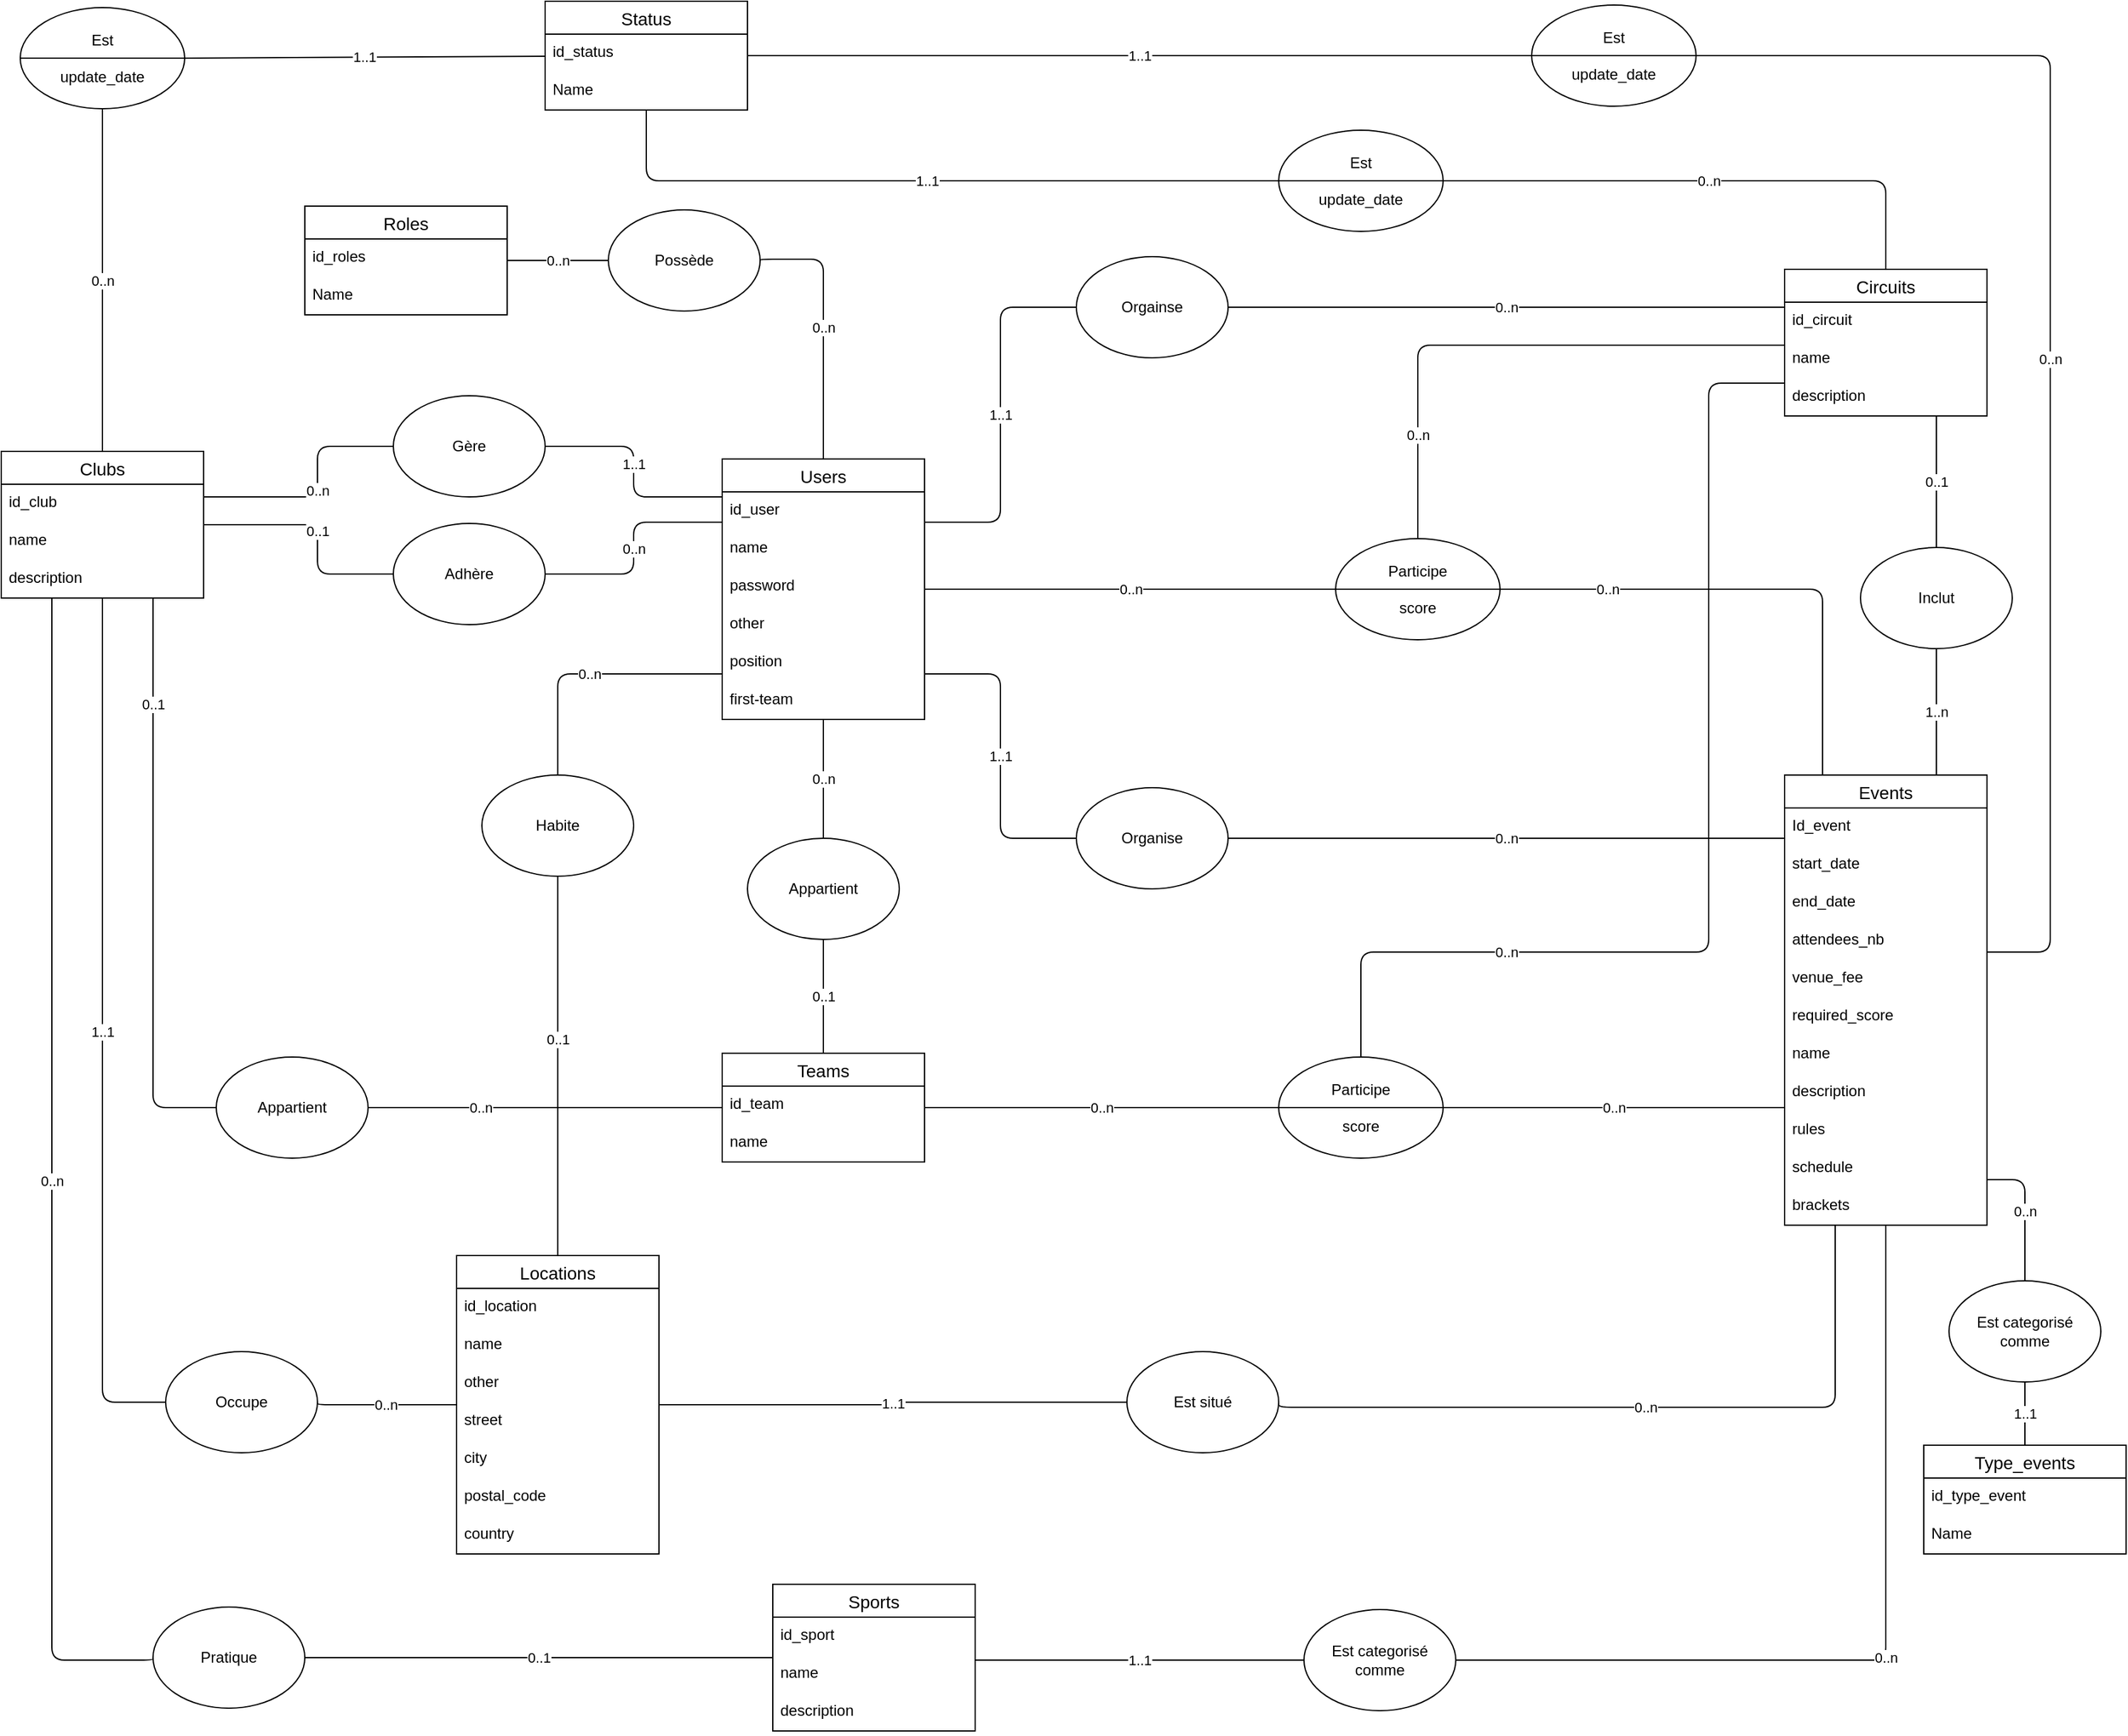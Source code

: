 <mxfile>
    <diagram id="96Qdic38JgBlzGmUMcCn" name="Page-1">
        <mxGraphModel dx="2057" dy="1833" grid="1" gridSize="10" guides="1" tooltips="1" connect="1" arrows="1" fold="1" page="1" pageScale="1" pageWidth="850" pageHeight="1100" background="#ffffff" math="0" shadow="0">
            <root>
                <mxCell id="0"/>
                <mxCell id="1" parent="0"/>
                <mxCell id="344" value="Events" style="swimlane;fontStyle=0;childLayout=stackLayout;horizontal=1;startSize=26;horizontalStack=0;resizeParent=1;resizeParentMax=0;resizeLast=0;collapsible=1;marginBottom=0;align=center;fontSize=14;" parent="1" vertex="1">
                    <mxGeometry x="780" y="110" width="160" height="356" as="geometry"/>
                </mxCell>
                <mxCell id="345" value="Id_event" style="text;strokeColor=none;fillColor=none;spacingLeft=4;spacingRight=4;overflow=hidden;rotatable=0;points=[[0,0.5],[1,0.5]];portConstraint=eastwest;fontSize=12;" parent="344" vertex="1">
                    <mxGeometry y="26" width="160" height="30" as="geometry"/>
                </mxCell>
                <mxCell id="347" value="start_date" style="text;strokeColor=none;fillColor=none;spacingLeft=4;spacingRight=4;overflow=hidden;rotatable=0;points=[[0,0.5],[1,0.5]];portConstraint=eastwest;fontSize=12;" parent="344" vertex="1">
                    <mxGeometry y="56" width="160" height="30" as="geometry"/>
                </mxCell>
                <mxCell id="393" value="end_date" style="text;strokeColor=none;fillColor=none;spacingLeft=4;spacingRight=4;overflow=hidden;rotatable=0;points=[[0,0.5],[1,0.5]];portConstraint=eastwest;fontSize=12;" parent="344" vertex="1">
                    <mxGeometry y="86" width="160" height="30" as="geometry"/>
                </mxCell>
                <mxCell id="394" value="attendees_nb" style="text;strokeColor=none;fillColor=none;spacingLeft=4;spacingRight=4;overflow=hidden;rotatable=0;points=[[0,0.5],[1,0.5]];portConstraint=eastwest;fontSize=12;" parent="344" vertex="1">
                    <mxGeometry y="116" width="160" height="30" as="geometry"/>
                </mxCell>
                <mxCell id="395" value="venue_fee" style="text;strokeColor=none;fillColor=none;spacingLeft=4;spacingRight=4;overflow=hidden;rotatable=0;points=[[0,0.5],[1,0.5]];portConstraint=eastwest;fontSize=12;" parent="344" vertex="1">
                    <mxGeometry y="146" width="160" height="30" as="geometry"/>
                </mxCell>
                <mxCell id="411" value="required_score" style="text;strokeColor=none;fillColor=none;spacingLeft=4;spacingRight=4;overflow=hidden;rotatable=0;points=[[0,0.5],[1,0.5]];portConstraint=eastwest;fontSize=12;" parent="344" vertex="1">
                    <mxGeometry y="176" width="160" height="30" as="geometry"/>
                </mxCell>
                <mxCell id="396" value="name" style="text;strokeColor=none;fillColor=none;spacingLeft=4;spacingRight=4;overflow=hidden;rotatable=0;points=[[0,0.5],[1,0.5]];portConstraint=eastwest;fontSize=12;" parent="344" vertex="1">
                    <mxGeometry y="206" width="160" height="30" as="geometry"/>
                </mxCell>
                <mxCell id="397" value="description" style="text;strokeColor=none;fillColor=none;spacingLeft=4;spacingRight=4;overflow=hidden;rotatable=0;points=[[0,0.5],[1,0.5]];portConstraint=eastwest;fontSize=12;" parent="344" vertex="1">
                    <mxGeometry y="236" width="160" height="30" as="geometry"/>
                </mxCell>
                <mxCell id="398" value="rules" style="text;strokeColor=none;fillColor=none;spacingLeft=4;spacingRight=4;overflow=hidden;rotatable=0;points=[[0,0.5],[1,0.5]];portConstraint=eastwest;fontSize=12;" parent="344" vertex="1">
                    <mxGeometry y="266" width="160" height="30" as="geometry"/>
                </mxCell>
                <mxCell id="399" value="schedule" style="text;strokeColor=none;fillColor=none;spacingLeft=4;spacingRight=4;overflow=hidden;rotatable=0;points=[[0,0.5],[1,0.5]];portConstraint=eastwest;fontSize=12;" parent="344" vertex="1">
                    <mxGeometry y="296" width="160" height="30" as="geometry"/>
                </mxCell>
                <mxCell id="400" value="brackets" style="text;strokeColor=none;fillColor=none;spacingLeft=4;spacingRight=4;overflow=hidden;rotatable=0;points=[[0,0.5],[1,0.5]];portConstraint=eastwest;fontSize=12;" parent="344" vertex="1">
                    <mxGeometry y="326" width="160" height="30" as="geometry"/>
                </mxCell>
                <mxCell id="348" value="Circuits" style="swimlane;fontStyle=0;childLayout=stackLayout;horizontal=1;startSize=26;horizontalStack=0;resizeParent=1;resizeParentMax=0;resizeLast=0;collapsible=1;marginBottom=0;align=center;fontSize=14;" parent="1" vertex="1">
                    <mxGeometry x="780" y="-290" width="160" height="116" as="geometry"/>
                </mxCell>
                <mxCell id="349" value="id_circuit" style="text;strokeColor=none;fillColor=none;spacingLeft=4;spacingRight=4;overflow=hidden;rotatable=0;points=[[0,0.5],[1,0.5]];portConstraint=eastwest;fontSize=12;" parent="348" vertex="1">
                    <mxGeometry y="26" width="160" height="30" as="geometry"/>
                </mxCell>
                <mxCell id="350" value="name" style="text;strokeColor=none;fillColor=none;spacingLeft=4;spacingRight=4;overflow=hidden;rotatable=0;points=[[0,0.5],[1,0.5]];portConstraint=eastwest;fontSize=12;" parent="348" vertex="1">
                    <mxGeometry y="56" width="160" height="30" as="geometry"/>
                </mxCell>
                <mxCell id="351" value="description" style="text;strokeColor=none;fillColor=none;spacingLeft=4;spacingRight=4;overflow=hidden;rotatable=0;points=[[0,0.5],[1,0.5]];portConstraint=eastwest;fontSize=12;" parent="348" vertex="1">
                    <mxGeometry y="86" width="160" height="30" as="geometry"/>
                </mxCell>
                <mxCell id="352" value="Users" style="swimlane;fontStyle=0;childLayout=stackLayout;horizontal=1;startSize=26;horizontalStack=0;resizeParent=1;resizeParentMax=0;resizeLast=0;collapsible=1;marginBottom=0;align=center;fontSize=14;" parent="1" vertex="1">
                    <mxGeometry x="-60" y="-140" width="160" height="206" as="geometry"/>
                </mxCell>
                <mxCell id="353" value="id_user" style="text;strokeColor=none;fillColor=none;spacingLeft=4;spacingRight=4;overflow=hidden;rotatable=0;points=[[0,0.5],[1,0.5]];portConstraint=eastwest;fontSize=12;" parent="352" vertex="1">
                    <mxGeometry y="26" width="160" height="30" as="geometry"/>
                </mxCell>
                <mxCell id="354" value="name" style="text;strokeColor=none;fillColor=none;spacingLeft=4;spacingRight=4;overflow=hidden;rotatable=0;points=[[0,0.5],[1,0.5]];portConstraint=eastwest;fontSize=12;" parent="352" vertex="1">
                    <mxGeometry y="56" width="160" height="30" as="geometry"/>
                </mxCell>
                <mxCell id="355" value="password" style="text;strokeColor=none;fillColor=none;spacingLeft=4;spacingRight=4;overflow=hidden;rotatable=0;points=[[0,0.5],[1,0.5]];portConstraint=eastwest;fontSize=12;" parent="352" vertex="1">
                    <mxGeometry y="86" width="160" height="30" as="geometry"/>
                </mxCell>
                <mxCell id="424" value="other" style="text;strokeColor=none;fillColor=none;spacingLeft=4;spacingRight=4;overflow=hidden;rotatable=0;points=[[0,0.5],[1,0.5]];portConstraint=eastwest;fontSize=12;" parent="352" vertex="1">
                    <mxGeometry y="116" width="160" height="30" as="geometry"/>
                </mxCell>
                <mxCell id="427" value="position" style="text;strokeColor=none;fillColor=none;spacingLeft=4;spacingRight=4;overflow=hidden;rotatable=0;points=[[0,0.5],[1,0.5]];portConstraint=eastwest;fontSize=12;" parent="352" vertex="1">
                    <mxGeometry y="146" width="160" height="30" as="geometry"/>
                </mxCell>
                <mxCell id="428" value="first-team" style="text;strokeColor=none;fillColor=none;spacingLeft=4;spacingRight=4;overflow=hidden;rotatable=0;points=[[0,0.5],[1,0.5]];portConstraint=eastwest;fontSize=12;" parent="352" vertex="1">
                    <mxGeometry y="176" width="160" height="30" as="geometry"/>
                </mxCell>
                <mxCell id="531" value="0..n" style="edgeStyle=none;html=1;exitX=0.5;exitY=0;exitDx=0;exitDy=0;entryX=0.5;entryY=1;entryDx=0;entryDy=0;endArrow=none;endFill=0;" edge="1" parent="1" source="356" target="530">
                    <mxGeometry relative="1" as="geometry"/>
                </mxCell>
                <mxCell id="356" value="Clubs" style="swimlane;fontStyle=0;childLayout=stackLayout;horizontal=1;startSize=26;horizontalStack=0;resizeParent=1;resizeParentMax=0;resizeLast=0;collapsible=1;marginBottom=0;align=center;fontSize=14;" parent="1" vertex="1">
                    <mxGeometry x="-630" y="-146" width="160" height="116" as="geometry"/>
                </mxCell>
                <mxCell id="357" value="id_club" style="text;strokeColor=none;fillColor=none;spacingLeft=4;spacingRight=4;overflow=hidden;rotatable=0;points=[[0,0.5],[1,0.5]];portConstraint=eastwest;fontSize=12;" parent="356" vertex="1">
                    <mxGeometry y="26" width="160" height="30" as="geometry"/>
                </mxCell>
                <mxCell id="358" value="name" style="text;strokeColor=none;fillColor=none;spacingLeft=4;spacingRight=4;overflow=hidden;rotatable=0;points=[[0,0.5],[1,0.5]];portConstraint=eastwest;fontSize=12;" parent="356" vertex="1">
                    <mxGeometry y="56" width="160" height="30" as="geometry"/>
                </mxCell>
                <mxCell id="359" value="description" style="text;strokeColor=none;fillColor=none;spacingLeft=4;spacingRight=4;overflow=hidden;rotatable=0;points=[[0,0.5],[1,0.5]];portConstraint=eastwest;fontSize=12;" parent="356" vertex="1">
                    <mxGeometry y="86" width="160" height="30" as="geometry"/>
                </mxCell>
                <mxCell id="360" value="Teams" style="swimlane;fontStyle=0;childLayout=stackLayout;horizontal=1;startSize=26;horizontalStack=0;resizeParent=1;resizeParentMax=0;resizeLast=0;collapsible=1;marginBottom=0;align=center;fontSize=14;" parent="1" vertex="1">
                    <mxGeometry x="-60" y="330" width="160" height="86" as="geometry"/>
                </mxCell>
                <mxCell id="361" value="id_team" style="text;strokeColor=none;fillColor=none;spacingLeft=4;spacingRight=4;overflow=hidden;rotatable=0;points=[[0,0.5],[1,0.5]];portConstraint=eastwest;fontSize=12;" parent="360" vertex="1">
                    <mxGeometry y="26" width="160" height="30" as="geometry"/>
                </mxCell>
                <mxCell id="362" value="name" style="text;strokeColor=none;fillColor=none;spacingLeft=4;spacingRight=4;overflow=hidden;rotatable=0;points=[[0,0.5],[1,0.5]];portConstraint=eastwest;fontSize=12;" parent="360" vertex="1">
                    <mxGeometry y="56" width="160" height="30" as="geometry"/>
                </mxCell>
                <mxCell id="364" value="Locations" style="swimlane;fontStyle=0;childLayout=stackLayout;horizontal=1;startSize=26;horizontalStack=0;resizeParent=1;resizeParentMax=0;resizeLast=0;collapsible=1;marginBottom=0;align=center;fontSize=14;" parent="1" vertex="1">
                    <mxGeometry x="-270" y="490" width="160" height="236" as="geometry"/>
                </mxCell>
                <mxCell id="365" value="id_location" style="text;strokeColor=none;fillColor=none;spacingLeft=4;spacingRight=4;overflow=hidden;rotatable=0;points=[[0,0.5],[1,0.5]];portConstraint=eastwest;fontSize=12;" parent="364" vertex="1">
                    <mxGeometry y="26" width="160" height="30" as="geometry"/>
                </mxCell>
                <mxCell id="366" value="name" style="text;strokeColor=none;fillColor=none;spacingLeft=4;spacingRight=4;overflow=hidden;rotatable=0;points=[[0,0.5],[1,0.5]];portConstraint=eastwest;fontSize=12;" parent="364" vertex="1">
                    <mxGeometry y="56" width="160" height="30" as="geometry"/>
                </mxCell>
                <mxCell id="405" value="other" style="text;strokeColor=none;fillColor=none;spacingLeft=4;spacingRight=4;overflow=hidden;rotatable=0;points=[[0,0.5],[1,0.5]];portConstraint=eastwest;fontSize=12;" parent="364" vertex="1">
                    <mxGeometry y="86" width="160" height="30" as="geometry"/>
                </mxCell>
                <mxCell id="404" value="street" style="text;strokeColor=none;fillColor=none;spacingLeft=4;spacingRight=4;overflow=hidden;rotatable=0;points=[[0,0.5],[1,0.5]];portConstraint=eastwest;fontSize=12;" parent="364" vertex="1">
                    <mxGeometry y="116" width="160" height="30" as="geometry"/>
                </mxCell>
                <mxCell id="403" value="city" style="text;strokeColor=none;fillColor=none;spacingLeft=4;spacingRight=4;overflow=hidden;rotatable=0;points=[[0,0.5],[1,0.5]];portConstraint=eastwest;fontSize=12;" parent="364" vertex="1">
                    <mxGeometry y="146" width="160" height="30" as="geometry"/>
                </mxCell>
                <mxCell id="367" value="postal_code" style="text;strokeColor=none;fillColor=none;spacingLeft=4;spacingRight=4;overflow=hidden;rotatable=0;points=[[0,0.5],[1,0.5]];portConstraint=eastwest;fontSize=12;" parent="364" vertex="1">
                    <mxGeometry y="176" width="160" height="30" as="geometry"/>
                </mxCell>
                <mxCell id="406" value="country" style="text;strokeColor=none;fillColor=none;spacingLeft=4;spacingRight=4;overflow=hidden;rotatable=0;points=[[0,0.5],[1,0.5]];portConstraint=eastwest;fontSize=12;" parent="364" vertex="1">
                    <mxGeometry y="206" width="160" height="30" as="geometry"/>
                </mxCell>
                <mxCell id="368" value="Sports" style="swimlane;fontStyle=0;childLayout=stackLayout;horizontal=1;startSize=26;horizontalStack=0;resizeParent=1;resizeParentMax=0;resizeLast=0;collapsible=1;marginBottom=0;align=center;fontSize=14;" parent="1" vertex="1">
                    <mxGeometry x="-20" y="750" width="160" height="116" as="geometry"/>
                </mxCell>
                <mxCell id="369" value="id_sport" style="text;strokeColor=none;fillColor=none;spacingLeft=4;spacingRight=4;overflow=hidden;rotatable=0;points=[[0,0.5],[1,0.5]];portConstraint=eastwest;fontSize=12;" parent="368" vertex="1">
                    <mxGeometry y="26" width="160" height="30" as="geometry"/>
                </mxCell>
                <mxCell id="370" value="name" style="text;strokeColor=none;fillColor=none;spacingLeft=4;spacingRight=4;overflow=hidden;rotatable=0;points=[[0,0.5],[1,0.5]];portConstraint=eastwest;fontSize=12;" parent="368" vertex="1">
                    <mxGeometry y="56" width="160" height="30" as="geometry"/>
                </mxCell>
                <mxCell id="371" value="description" style="text;strokeColor=none;fillColor=none;spacingLeft=4;spacingRight=4;overflow=hidden;rotatable=0;points=[[0,0.5],[1,0.5]];portConstraint=eastwest;fontSize=12;" parent="368" vertex="1">
                    <mxGeometry y="86" width="160" height="30" as="geometry"/>
                </mxCell>
                <mxCell id="385" value="Status" style="swimlane;fontStyle=0;childLayout=stackLayout;horizontal=1;startSize=26;horizontalStack=0;resizeParent=1;resizeParentMax=0;resizeLast=0;collapsible=1;marginBottom=0;align=center;fontSize=14;" parent="1" vertex="1">
                    <mxGeometry x="-200" y="-502" width="160" height="86" as="geometry"/>
                </mxCell>
                <mxCell id="386" value="id_status" style="text;strokeColor=none;fillColor=none;spacingLeft=4;spacingRight=4;overflow=hidden;rotatable=0;points=[[0,0.5],[1,0.5]];portConstraint=eastwest;fontSize=12;" parent="385" vertex="1">
                    <mxGeometry y="26" width="160" height="30" as="geometry"/>
                </mxCell>
                <mxCell id="387" value="Name" style="text;strokeColor=none;fillColor=none;spacingLeft=4;spacingRight=4;overflow=hidden;rotatable=0;points=[[0,0.5],[1,0.5]];portConstraint=eastwest;fontSize=12;" parent="385" vertex="1">
                    <mxGeometry y="56" width="160" height="30" as="geometry"/>
                </mxCell>
                <mxCell id="407" value="Roles" style="swimlane;fontStyle=0;childLayout=stackLayout;horizontal=1;startSize=26;horizontalStack=0;resizeParent=1;resizeParentMax=0;resizeLast=0;collapsible=1;marginBottom=0;align=center;fontSize=14;" parent="1" vertex="1">
                    <mxGeometry x="-390" y="-340" width="160" height="86" as="geometry"/>
                </mxCell>
                <mxCell id="408" value="id_roles" style="text;strokeColor=none;fillColor=none;spacingLeft=4;spacingRight=4;overflow=hidden;rotatable=0;points=[[0,0.5],[1,0.5]];portConstraint=eastwest;fontSize=12;" parent="407" vertex="1">
                    <mxGeometry y="26" width="160" height="30" as="geometry"/>
                </mxCell>
                <mxCell id="409" value="Name" style="text;strokeColor=none;fillColor=none;spacingLeft=4;spacingRight=4;overflow=hidden;rotatable=0;points=[[0,0.5],[1,0.5]];portConstraint=eastwest;fontSize=12;" parent="407" vertex="1">
                    <mxGeometry y="56" width="160" height="30" as="geometry"/>
                </mxCell>
                <mxCell id="435" value="Type_events" style="swimlane;fontStyle=0;childLayout=stackLayout;horizontal=1;startSize=26;horizontalStack=0;resizeParent=1;resizeParentMax=0;resizeLast=0;collapsible=1;marginBottom=0;align=center;fontSize=14;" parent="1" vertex="1">
                    <mxGeometry x="890" y="640" width="160" height="86" as="geometry"/>
                </mxCell>
                <mxCell id="436" value="id_type_event" style="text;strokeColor=none;fillColor=none;spacingLeft=4;spacingRight=4;overflow=hidden;rotatable=0;points=[[0,0.5],[1,0.5]];portConstraint=eastwest;fontSize=12;" parent="435" vertex="1">
                    <mxGeometry y="26" width="160" height="30" as="geometry"/>
                </mxCell>
                <mxCell id="437" value="Name" style="text;strokeColor=none;fillColor=none;spacingLeft=4;spacingRight=4;overflow=hidden;rotatable=0;points=[[0,0.5],[1,0.5]];portConstraint=eastwest;fontSize=12;" parent="435" vertex="1">
                    <mxGeometry y="56" width="160" height="30" as="geometry"/>
                </mxCell>
                <mxCell id="449" value="0..n" style="edgeStyle=orthogonalEdgeStyle;html=1;exitX=1;exitY=0.5;exitDx=0;exitDy=0;startArrow=none;startFill=0;endArrow=none;endFill=0;startSize=10;endSize=10;" parent="1" source="448" target="360" edge="1">
                    <mxGeometry x="-0.357" relative="1" as="geometry">
                        <mxPoint x="-1" as="offset"/>
                    </mxGeometry>
                </mxCell>
                <mxCell id="450" value="0..1" style="edgeStyle=orthogonalEdgeStyle;html=1;exitX=0;exitY=0.5;exitDx=0;exitDy=0;startArrow=none;startFill=0;endArrow=none;endFill=0;startSize=10;endSize=10;" parent="1" source="448" target="356" edge="1">
                    <mxGeometry x="0.63" relative="1" as="geometry">
                        <Array as="points">
                            <mxPoint x="-510" y="373"/>
                        </Array>
                        <mxPoint as="offset"/>
                    </mxGeometry>
                </mxCell>
                <mxCell id="448" value="Appartient" style="ellipse;whiteSpace=wrap;html=1;" parent="1" vertex="1">
                    <mxGeometry x="-460" y="333" width="120" height="80" as="geometry"/>
                </mxCell>
                <mxCell id="453" value="0..1" style="edgeStyle=orthogonalEdgeStyle;html=1;exitX=0;exitY=0.5;exitDx=0;exitDy=0;startArrow=none;startFill=0;endArrow=none;endFill=0;startSize=10;endSize=10;" parent="1" source="451" target="356" edge="1">
                    <mxGeometry relative="1" as="geometry">
                        <Array as="points">
                            <mxPoint x="-380" y="-49"/>
                            <mxPoint x="-380" y="-88"/>
                        </Array>
                    </mxGeometry>
                </mxCell>
                <mxCell id="454" value="0..n" style="edgeStyle=orthogonalEdgeStyle;html=1;exitX=1;exitY=0.5;exitDx=0;exitDy=0;startArrow=none;startFill=0;endArrow=none;endFill=0;startSize=10;endSize=10;" parent="1" source="451" target="352" edge="1">
                    <mxGeometry relative="1" as="geometry">
                        <Array as="points">
                            <mxPoint x="-130" y="-49"/>
                            <mxPoint x="-130" y="-90"/>
                        </Array>
                    </mxGeometry>
                </mxCell>
                <mxCell id="451" value="Adhère" style="ellipse;whiteSpace=wrap;html=1;" parent="1" vertex="1">
                    <mxGeometry x="-320" y="-89" width="120" height="80" as="geometry"/>
                </mxCell>
                <mxCell id="455" value="0..n" style="edgeStyle=orthogonalEdgeStyle;html=1;exitX=0;exitY=0.5;exitDx=0;exitDy=0;startArrow=none;startFill=0;endArrow=none;endFill=0;startSize=10;endSize=10;" parent="1" source="452" target="356" edge="1">
                    <mxGeometry relative="1" as="geometry">
                        <Array as="points">
                            <mxPoint x="-380" y="-150"/>
                            <mxPoint x="-380" y="-110"/>
                        </Array>
                    </mxGeometry>
                </mxCell>
                <mxCell id="456" value="1..1" style="edgeStyle=orthogonalEdgeStyle;html=1;exitX=1;exitY=0.5;exitDx=0;exitDy=0;startArrow=none;startFill=0;endArrow=none;endFill=0;startSize=10;endSize=10;" parent="1" source="452" target="352" edge="1">
                    <mxGeometry x="-0.067" relative="1" as="geometry">
                        <Array as="points">
                            <mxPoint x="-130" y="-150"/>
                            <mxPoint x="-130" y="-110"/>
                        </Array>
                        <mxPoint as="offset"/>
                    </mxGeometry>
                </mxCell>
                <mxCell id="452" value="Gère" style="ellipse;whiteSpace=wrap;html=1;" parent="1" vertex="1">
                    <mxGeometry x="-320" y="-190" width="120" height="80" as="geometry"/>
                </mxCell>
                <mxCell id="476" value="0..n" style="edgeStyle=orthogonalEdgeStyle;html=1;startArrow=none;startFill=0;endArrow=none;endFill=0;startSize=10;endSize=10;" parent="1" source="475" target="344" edge="1">
                    <mxGeometry relative="1" as="geometry">
                        <Array as="points">
                            <mxPoint x="970" y="430"/>
                        </Array>
                    </mxGeometry>
                </mxCell>
                <mxCell id="477" value="1..1" style="edgeStyle=orthogonalEdgeStyle;html=1;startArrow=none;startFill=0;endArrow=none;endFill=0;startSize=10;endSize=10;" parent="1" source="475" target="435" edge="1">
                    <mxGeometry relative="1" as="geometry">
                        <Array as="points">
                            <mxPoint x="970" y="660"/>
                            <mxPoint x="970" y="660"/>
                        </Array>
                    </mxGeometry>
                </mxCell>
                <mxCell id="475" value="Est categorisé comme" style="ellipse;whiteSpace=wrap;html=1;" parent="1" vertex="1">
                    <mxGeometry x="910" y="510" width="120" height="80" as="geometry"/>
                </mxCell>
                <mxCell id="479" value="0..n" style="edgeStyle=orthogonalEdgeStyle;html=1;exitX=1;exitY=0.5;exitDx=0;exitDy=0;startArrow=none;startFill=0;endArrow=none;endFill=0;startSize=10;endSize=10;" parent="1" source="478" target="344" edge="1">
                    <mxGeometry relative="1" as="geometry">
                        <Array as="points">
                            <mxPoint x="380" y="610"/>
                            <mxPoint x="820" y="610"/>
                        </Array>
                    </mxGeometry>
                </mxCell>
                <mxCell id="480" value="1..1" style="edgeStyle=orthogonalEdgeStyle;html=1;exitX=0;exitY=0.5;exitDx=0;exitDy=0;startArrow=none;startFill=0;endArrow=none;endFill=0;startSize=10;endSize=10;" parent="1" source="478" target="364" edge="1">
                    <mxGeometry relative="1" as="geometry">
                        <Array as="points"/>
                    </mxGeometry>
                </mxCell>
                <mxCell id="478" value="Est situé" style="ellipse;whiteSpace=wrap;html=1;" parent="1" vertex="1">
                    <mxGeometry x="260" y="566" width="120" height="80" as="geometry"/>
                </mxCell>
                <mxCell id="482" value="0..n" style="edgeStyle=orthogonalEdgeStyle;html=1;exitX=0;exitY=0.5;exitDx=0;exitDy=0;startArrow=none;startFill=0;endArrow=none;endFill=0;startSize=10;endSize=10;" parent="1" source="481" target="407" edge="1">
                    <mxGeometry relative="1" as="geometry"/>
                </mxCell>
                <mxCell id="483" value="0..n" style="edgeStyle=orthogonalEdgeStyle;html=1;exitX=1;exitY=0.5;exitDx=0;exitDy=0;startArrow=none;startFill=0;endArrow=none;endFill=0;startSize=10;endSize=10;" parent="1" source="481" target="352" edge="1">
                    <mxGeometry relative="1" as="geometry">
                        <Array as="points">
                            <mxPoint x="20" y="-298"/>
                        </Array>
                    </mxGeometry>
                </mxCell>
                <mxCell id="481" value="Possède" style="ellipse;whiteSpace=wrap;html=1;" parent="1" vertex="1">
                    <mxGeometry x="-150" y="-337" width="120" height="80" as="geometry"/>
                </mxCell>
                <mxCell id="485" value="0..n" style="edgeStyle=orthogonalEdgeStyle;html=1;exitX=1;exitY=0.5;exitDx=0;exitDy=0;startArrow=none;startFill=0;endArrow=none;endFill=0;startSize=10;endSize=10;" parent="1" source="484" target="348" edge="1">
                    <mxGeometry relative="1" as="geometry">
                        <Array as="points">
                            <mxPoint x="510" y="-260"/>
                            <mxPoint x="510" y="-260"/>
                        </Array>
                    </mxGeometry>
                </mxCell>
                <mxCell id="486" value="1..1" style="edgeStyle=orthogonalEdgeStyle;html=1;exitX=0;exitY=0.5;exitDx=0;exitDy=0;startArrow=none;startFill=0;endArrow=none;endFill=0;startSize=10;endSize=10;" parent="1" source="484" target="352" edge="1">
                    <mxGeometry relative="1" as="geometry">
                        <Array as="points">
                            <mxPoint x="160" y="-260"/>
                            <mxPoint x="160" y="-90"/>
                        </Array>
                    </mxGeometry>
                </mxCell>
                <mxCell id="484" value="Orgainse" style="ellipse;whiteSpace=wrap;html=1;" parent="1" vertex="1">
                    <mxGeometry x="220" y="-300" width="120" height="80" as="geometry"/>
                </mxCell>
                <mxCell id="489" value="0..n" style="edgeStyle=orthogonalEdgeStyle;html=1;exitX=1;exitY=0.5;exitDx=0;exitDy=0;startArrow=none;startFill=0;endArrow=none;endFill=0;startSize=10;endSize=10;" parent="1" source="488" target="344" edge="1">
                    <mxGeometry relative="1" as="geometry">
                        <Array as="points">
                            <mxPoint x="860" y="810"/>
                        </Array>
                    </mxGeometry>
                </mxCell>
                <mxCell id="490" value="1..1" style="edgeStyle=orthogonalEdgeStyle;html=1;exitX=0;exitY=0.5;exitDx=0;exitDy=0;startArrow=none;startFill=0;endArrow=none;endFill=0;startSize=10;endSize=10;" parent="1" source="488" target="368" edge="1">
                    <mxGeometry relative="1" as="geometry">
                        <Array as="points">
                            <mxPoint x="280" y="810"/>
                            <mxPoint x="280" y="810"/>
                        </Array>
                    </mxGeometry>
                </mxCell>
                <mxCell id="488" value="Est categorisé comme" style="ellipse;whiteSpace=wrap;html=1;" parent="1" vertex="1">
                    <mxGeometry x="400" y="770" width="120" height="80" as="geometry"/>
                </mxCell>
                <mxCell id="495" value="1..n" style="edgeStyle=orthogonalEdgeStyle;html=1;exitX=0.5;exitY=1;exitDx=0;exitDy=0;startArrow=none;startFill=0;endArrow=none;endFill=0;startSize=10;endSize=10;" parent="1" source="494" target="344" edge="1">
                    <mxGeometry relative="1" as="geometry">
                        <Array as="points">
                            <mxPoint x="900" y="80"/>
                            <mxPoint x="900" y="80"/>
                        </Array>
                    </mxGeometry>
                </mxCell>
                <mxCell id="496" value="0..1" style="edgeStyle=orthogonalEdgeStyle;html=1;exitX=0.5;exitY=0;exitDx=0;exitDy=0;startArrow=none;startFill=0;endArrow=none;endFill=0;startSize=10;endSize=10;" parent="1" source="494" target="348" edge="1">
                    <mxGeometry relative="1" as="geometry">
                        <Array as="points">
                            <mxPoint x="900" y="-140"/>
                            <mxPoint x="900" y="-140"/>
                        </Array>
                    </mxGeometry>
                </mxCell>
                <mxCell id="494" value="Inclut" style="ellipse;whiteSpace=wrap;html=1;" parent="1" vertex="1">
                    <mxGeometry x="840" y="-70" width="120" height="80" as="geometry"/>
                </mxCell>
                <mxCell id="498" value="0..n" style="edgeStyle=orthogonalEdgeStyle;html=1;exitX=1;exitY=0.5;exitDx=0;exitDy=0;startArrow=none;startFill=0;endArrow=none;endFill=0;startSize=10;endSize=10;" parent="1" source="497" target="344" edge="1">
                    <mxGeometry relative="1" as="geometry">
                        <Array as="points">
                            <mxPoint x="340" y="160"/>
                        </Array>
                    </mxGeometry>
                </mxCell>
                <mxCell id="499" value="1..1" style="edgeStyle=orthogonalEdgeStyle;html=1;exitX=0;exitY=0.5;exitDx=0;exitDy=0;startArrow=none;startFill=0;endArrow=none;endFill=0;startSize=10;endSize=10;" parent="1" source="497" target="352" edge="1">
                    <mxGeometry relative="1" as="geometry">
                        <Array as="points">
                            <mxPoint x="160" y="160"/>
                            <mxPoint x="160" y="30"/>
                        </Array>
                    </mxGeometry>
                </mxCell>
                <mxCell id="497" value="Organise" style="ellipse;whiteSpace=wrap;html=1;" parent="1" vertex="1">
                    <mxGeometry x="220" y="120" width="120" height="80" as="geometry"/>
                </mxCell>
                <mxCell id="517" value="0..n" style="edgeStyle=orthogonalEdgeStyle;html=1;exitX=0.5;exitY=0;exitDx=0;exitDy=0;startArrow=none;startFill=0;endArrow=none;endFill=0;startSize=10;endSize=10;" parent="1" source="519" target="352" edge="1">
                    <mxGeometry x="0.01" relative="1" as="geometry">
                        <mxPoint as="offset"/>
                    </mxGeometry>
                </mxCell>
                <mxCell id="518" value="0..1" style="edgeStyle=orthogonalEdgeStyle;html=1;exitX=0.5;exitY=1;exitDx=0;exitDy=0;startArrow=none;startFill=0;endArrow=none;endFill=0;startSize=10;endSize=10;" parent="1" source="516" target="364" edge="1">
                    <mxGeometry x="-0.133" relative="1" as="geometry">
                        <mxPoint y="-1" as="offset"/>
                    </mxGeometry>
                </mxCell>
                <mxCell id="516" value="Habite" style="ellipse;whiteSpace=wrap;html=1;" parent="1" vertex="1">
                    <mxGeometry x="-250" y="110" width="120" height="80" as="geometry"/>
                </mxCell>
                <mxCell id="520" value="0..1" style="edgeStyle=orthogonalEdgeStyle;html=1;exitX=0.5;exitY=1;exitDx=0;exitDy=0;startArrow=none;startFill=0;endArrow=none;endFill=0;startSize=10;endSize=10;" parent="1" source="519" target="360" edge="1">
                    <mxGeometry relative="1" as="geometry"/>
                </mxCell>
                <mxCell id="523" value="1..1" style="edgeStyle=orthogonalEdgeStyle;html=1;exitX=0;exitY=0.5;exitDx=0;exitDy=0;startArrow=none;startFill=0;endArrow=none;endFill=0;startSize=10;endSize=10;" parent="1" source="522" target="356" edge="1">
                    <mxGeometry relative="1" as="geometry">
                        <Array as="points">
                            <mxPoint x="-550" y="606"/>
                        </Array>
                    </mxGeometry>
                </mxCell>
                <mxCell id="524" value="0..n" style="edgeStyle=orthogonalEdgeStyle;html=1;exitX=1;exitY=0.5;exitDx=0;exitDy=0;startArrow=none;startFill=0;endArrow=none;endFill=0;startSize=10;endSize=10;" parent="1" source="522" target="364" edge="1">
                    <mxGeometry relative="1" as="geometry">
                        <Array as="points">
                            <mxPoint x="-250" y="608"/>
                            <mxPoint x="-250" y="608"/>
                        </Array>
                    </mxGeometry>
                </mxCell>
                <mxCell id="522" value="Occupe" style="ellipse;whiteSpace=wrap;html=1;" parent="1" vertex="1">
                    <mxGeometry x="-500" y="566" width="120" height="80" as="geometry"/>
                </mxCell>
                <mxCell id="526" value="0..n" style="edgeStyle=orthogonalEdgeStyle;html=1;exitX=0;exitY=0.5;exitDx=0;exitDy=0;startArrow=none;startFill=0;endArrow=none;endFill=0;startSize=10;endSize=10;" parent="1" source="525" target="356" edge="1">
                    <mxGeometry relative="1" as="geometry">
                        <Array as="points">
                            <mxPoint x="-510" y="810"/>
                            <mxPoint x="-590" y="810"/>
                        </Array>
                    </mxGeometry>
                </mxCell>
                <mxCell id="527" value="0..1" style="edgeStyle=orthogonalEdgeStyle;html=1;exitX=1;exitY=0.5;exitDx=0;exitDy=0;startArrow=none;startFill=0;endArrow=none;endFill=0;startSize=10;endSize=10;" parent="1" source="525" target="368" edge="1">
                    <mxGeometry relative="1" as="geometry"/>
                </mxCell>
                <mxCell id="525" value="Pratique" style="ellipse;whiteSpace=wrap;html=1;" parent="1" vertex="1">
                    <mxGeometry x="-510" y="768" width="120" height="80" as="geometry"/>
                </mxCell>
                <mxCell id="529" value="0..n" style="edgeStyle=orthogonalEdgeStyle;html=1;exitX=0.5;exitY=0;exitDx=0;exitDy=0;startArrow=none;startFill=0;endArrow=none;endFill=0;startSize=10;endSize=10;" parent="1" source="516" target="352" edge="1">
                    <mxGeometry relative="1" as="geometry">
                        <mxPoint x="-160" y="440" as="sourcePoint"/>
                        <mxPoint x="20.0" y="66.0" as="targetPoint"/>
                        <Array as="points">
                            <mxPoint x="-190" y="30"/>
                        </Array>
                    </mxGeometry>
                </mxCell>
                <mxCell id="519" value="Appartient" style="ellipse;whiteSpace=wrap;html=1;" parent="1" vertex="1">
                    <mxGeometry x="-40" y="160" width="120" height="80" as="geometry"/>
                </mxCell>
                <mxCell id="532" value="1..1" style="edgeStyle=none;html=1;exitX=1;exitY=0.5;exitDx=0;exitDy=0;endArrow=none;endFill=0;" edge="1" parent="1" source="530" target="385">
                    <mxGeometry relative="1" as="geometry"/>
                </mxCell>
                <mxCell id="530" value="Est&lt;div&gt;&lt;br&gt;&lt;/div&gt;&lt;div&gt;update_date&lt;/div&gt;" style="shape=lineEllipse;perimeter=ellipsePerimeter;whiteSpace=wrap;html=1;backgroundOutline=1;" vertex="1" parent="1">
                    <mxGeometry x="-615" y="-497" width="130" height="80" as="geometry"/>
                </mxCell>
                <mxCell id="534" value="1..1" style="edgeStyle=orthogonalEdgeStyle;html=1;exitX=0;exitY=0.5;exitDx=0;exitDy=0;endArrow=none;endFill=0;" edge="1" parent="1" source="533" target="385">
                    <mxGeometry relative="1" as="geometry"/>
                </mxCell>
                <mxCell id="535" value="0..n" style="edgeStyle=orthogonalEdgeStyle;html=1;exitX=1;exitY=0.5;exitDx=0;exitDy=0;endArrow=none;endFill=0;" edge="1" parent="1" source="533" target="348">
                    <mxGeometry relative="1" as="geometry"/>
                </mxCell>
                <mxCell id="533" value="Est&lt;div&gt;&lt;br&gt;&lt;/div&gt;&lt;div&gt;update_date&lt;/div&gt;" style="shape=lineEllipse;perimeter=ellipsePerimeter;whiteSpace=wrap;html=1;backgroundOutline=1;" vertex="1" parent="1">
                    <mxGeometry x="380" y="-400" width="130" height="80" as="geometry"/>
                </mxCell>
                <mxCell id="537" value="0..n" style="edgeStyle=orthogonalEdgeStyle;html=1;exitX=1;exitY=0.5;exitDx=0;exitDy=0;endArrow=none;endFill=0;" edge="1" parent="1" source="536" target="344">
                    <mxGeometry relative="1" as="geometry">
                        <Array as="points">
                            <mxPoint x="990" y="-459"/>
                            <mxPoint x="990" y="250"/>
                        </Array>
                    </mxGeometry>
                </mxCell>
                <mxCell id="538" value="1..1" style="edgeStyle=orthogonalEdgeStyle;html=1;exitX=0;exitY=0.5;exitDx=0;exitDy=0;endArrow=none;endFill=0;" edge="1" parent="1" source="536" target="385">
                    <mxGeometry relative="1" as="geometry">
                        <Array as="points">
                            <mxPoint x="480" y="-459"/>
                            <mxPoint x="480" y="-459"/>
                        </Array>
                    </mxGeometry>
                </mxCell>
                <mxCell id="536" value="Est&lt;div&gt;&lt;br&gt;&lt;/div&gt;&lt;div&gt;update_date&lt;/div&gt;" style="shape=lineEllipse;perimeter=ellipsePerimeter;whiteSpace=wrap;html=1;backgroundOutline=1;" vertex="1" parent="1">
                    <mxGeometry x="580" y="-499" width="130" height="80" as="geometry"/>
                </mxCell>
                <mxCell id="541" value="0..n" style="edgeStyle=orthogonalEdgeStyle;html=1;exitX=0;exitY=0.5;exitDx=0;exitDy=0;endArrow=none;endFill=0;" edge="1" parent="1" source="540" target="352">
                    <mxGeometry relative="1" as="geometry"/>
                </mxCell>
                <mxCell id="542" value="0..n" style="edgeStyle=orthogonalEdgeStyle;html=1;exitX=0.5;exitY=0;exitDx=0;exitDy=0;endArrow=none;endFill=0;" edge="1" parent="1" source="540" target="348">
                    <mxGeometry x="-0.625" relative="1" as="geometry">
                        <Array as="points">
                            <mxPoint x="490" y="-230"/>
                        </Array>
                        <mxPoint y="1" as="offset"/>
                    </mxGeometry>
                </mxCell>
                <mxCell id="543" value="0..n" style="edgeStyle=orthogonalEdgeStyle;html=1;exitX=1;exitY=0.5;exitDx=0;exitDy=0;endArrow=none;endFill=0;" edge="1" parent="1" source="540" target="344">
                    <mxGeometry x="-0.577" relative="1" as="geometry">
                        <Array as="points">
                            <mxPoint x="810" y="-37"/>
                        </Array>
                        <mxPoint as="offset"/>
                    </mxGeometry>
                </mxCell>
                <mxCell id="540" value="&lt;div&gt;Participe&lt;/div&gt;&lt;div&gt;&lt;br&gt;&lt;/div&gt;&lt;div&gt;score&lt;/div&gt;" style="shape=lineEllipse;perimeter=ellipsePerimeter;whiteSpace=wrap;html=1;backgroundOutline=1;" vertex="1" parent="1">
                    <mxGeometry x="425" y="-77" width="130" height="80" as="geometry"/>
                </mxCell>
                <mxCell id="545" value="0..n" style="edgeStyle=none;html=1;exitX=0;exitY=0.5;exitDx=0;exitDy=0;endArrow=none;endFill=0;" edge="1" parent="1" source="544" target="360">
                    <mxGeometry relative="1" as="geometry"/>
                </mxCell>
                <mxCell id="546" value="0..n" style="edgeStyle=orthogonalEdgeStyle;html=1;exitX=1;exitY=0.5;exitDx=0;exitDy=0;endArrow=none;endFill=0;" edge="1" parent="1" source="544" target="344">
                    <mxGeometry relative="1" as="geometry">
                        <Array as="points">
                            <mxPoint x="640" y="373"/>
                            <mxPoint x="640" y="373"/>
                        </Array>
                    </mxGeometry>
                </mxCell>
                <mxCell id="547" value="0..n" style="edgeStyle=orthogonalEdgeStyle;html=1;exitX=0.5;exitY=0;exitDx=0;exitDy=0;endArrow=none;endFill=0;" edge="1" parent="1" source="544" target="348">
                    <mxGeometry x="-0.544" relative="1" as="geometry">
                        <Array as="points">
                            <mxPoint x="445" y="250"/>
                            <mxPoint x="720" y="250"/>
                            <mxPoint x="720" y="-200"/>
                        </Array>
                        <mxPoint as="offset"/>
                    </mxGeometry>
                </mxCell>
                <mxCell id="544" value="&lt;div&gt;Participe&lt;/div&gt;&lt;div&gt;&lt;br&gt;&lt;/div&gt;&lt;div&gt;score&lt;/div&gt;" style="shape=lineEllipse;perimeter=ellipsePerimeter;whiteSpace=wrap;html=1;backgroundOutline=1;" vertex="1" parent="1">
                    <mxGeometry x="380" y="333" width="130" height="80" as="geometry"/>
                </mxCell>
            </root>
        </mxGraphModel>
    </diagram>
</mxfile>
